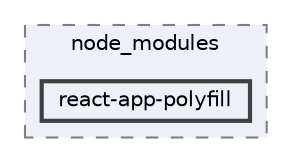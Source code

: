 digraph "pkiclassroomrescheduler/src/main/frontend/node_modules/react-app-polyfill"
{
 // LATEX_PDF_SIZE
  bgcolor="transparent";
  edge [fontname=Helvetica,fontsize=10,labelfontname=Helvetica,labelfontsize=10];
  node [fontname=Helvetica,fontsize=10,shape=box,height=0.2,width=0.4];
  compound=true
  subgraph clusterdir_72953eda66ccb3a2722c28e1c3e6c23b {
    graph [ bgcolor="#edf0f7", pencolor="grey50", label="node_modules", fontname=Helvetica,fontsize=10 style="filled,dashed", URL="dir_72953eda66ccb3a2722c28e1c3e6c23b.html",tooltip=""]
  dir_270b741b902ef1638b6ef0d66dc56074 [label="react-app-polyfill", fillcolor="#edf0f7", color="grey25", style="filled,bold", URL="dir_270b741b902ef1638b6ef0d66dc56074.html",tooltip=""];
  }
}
